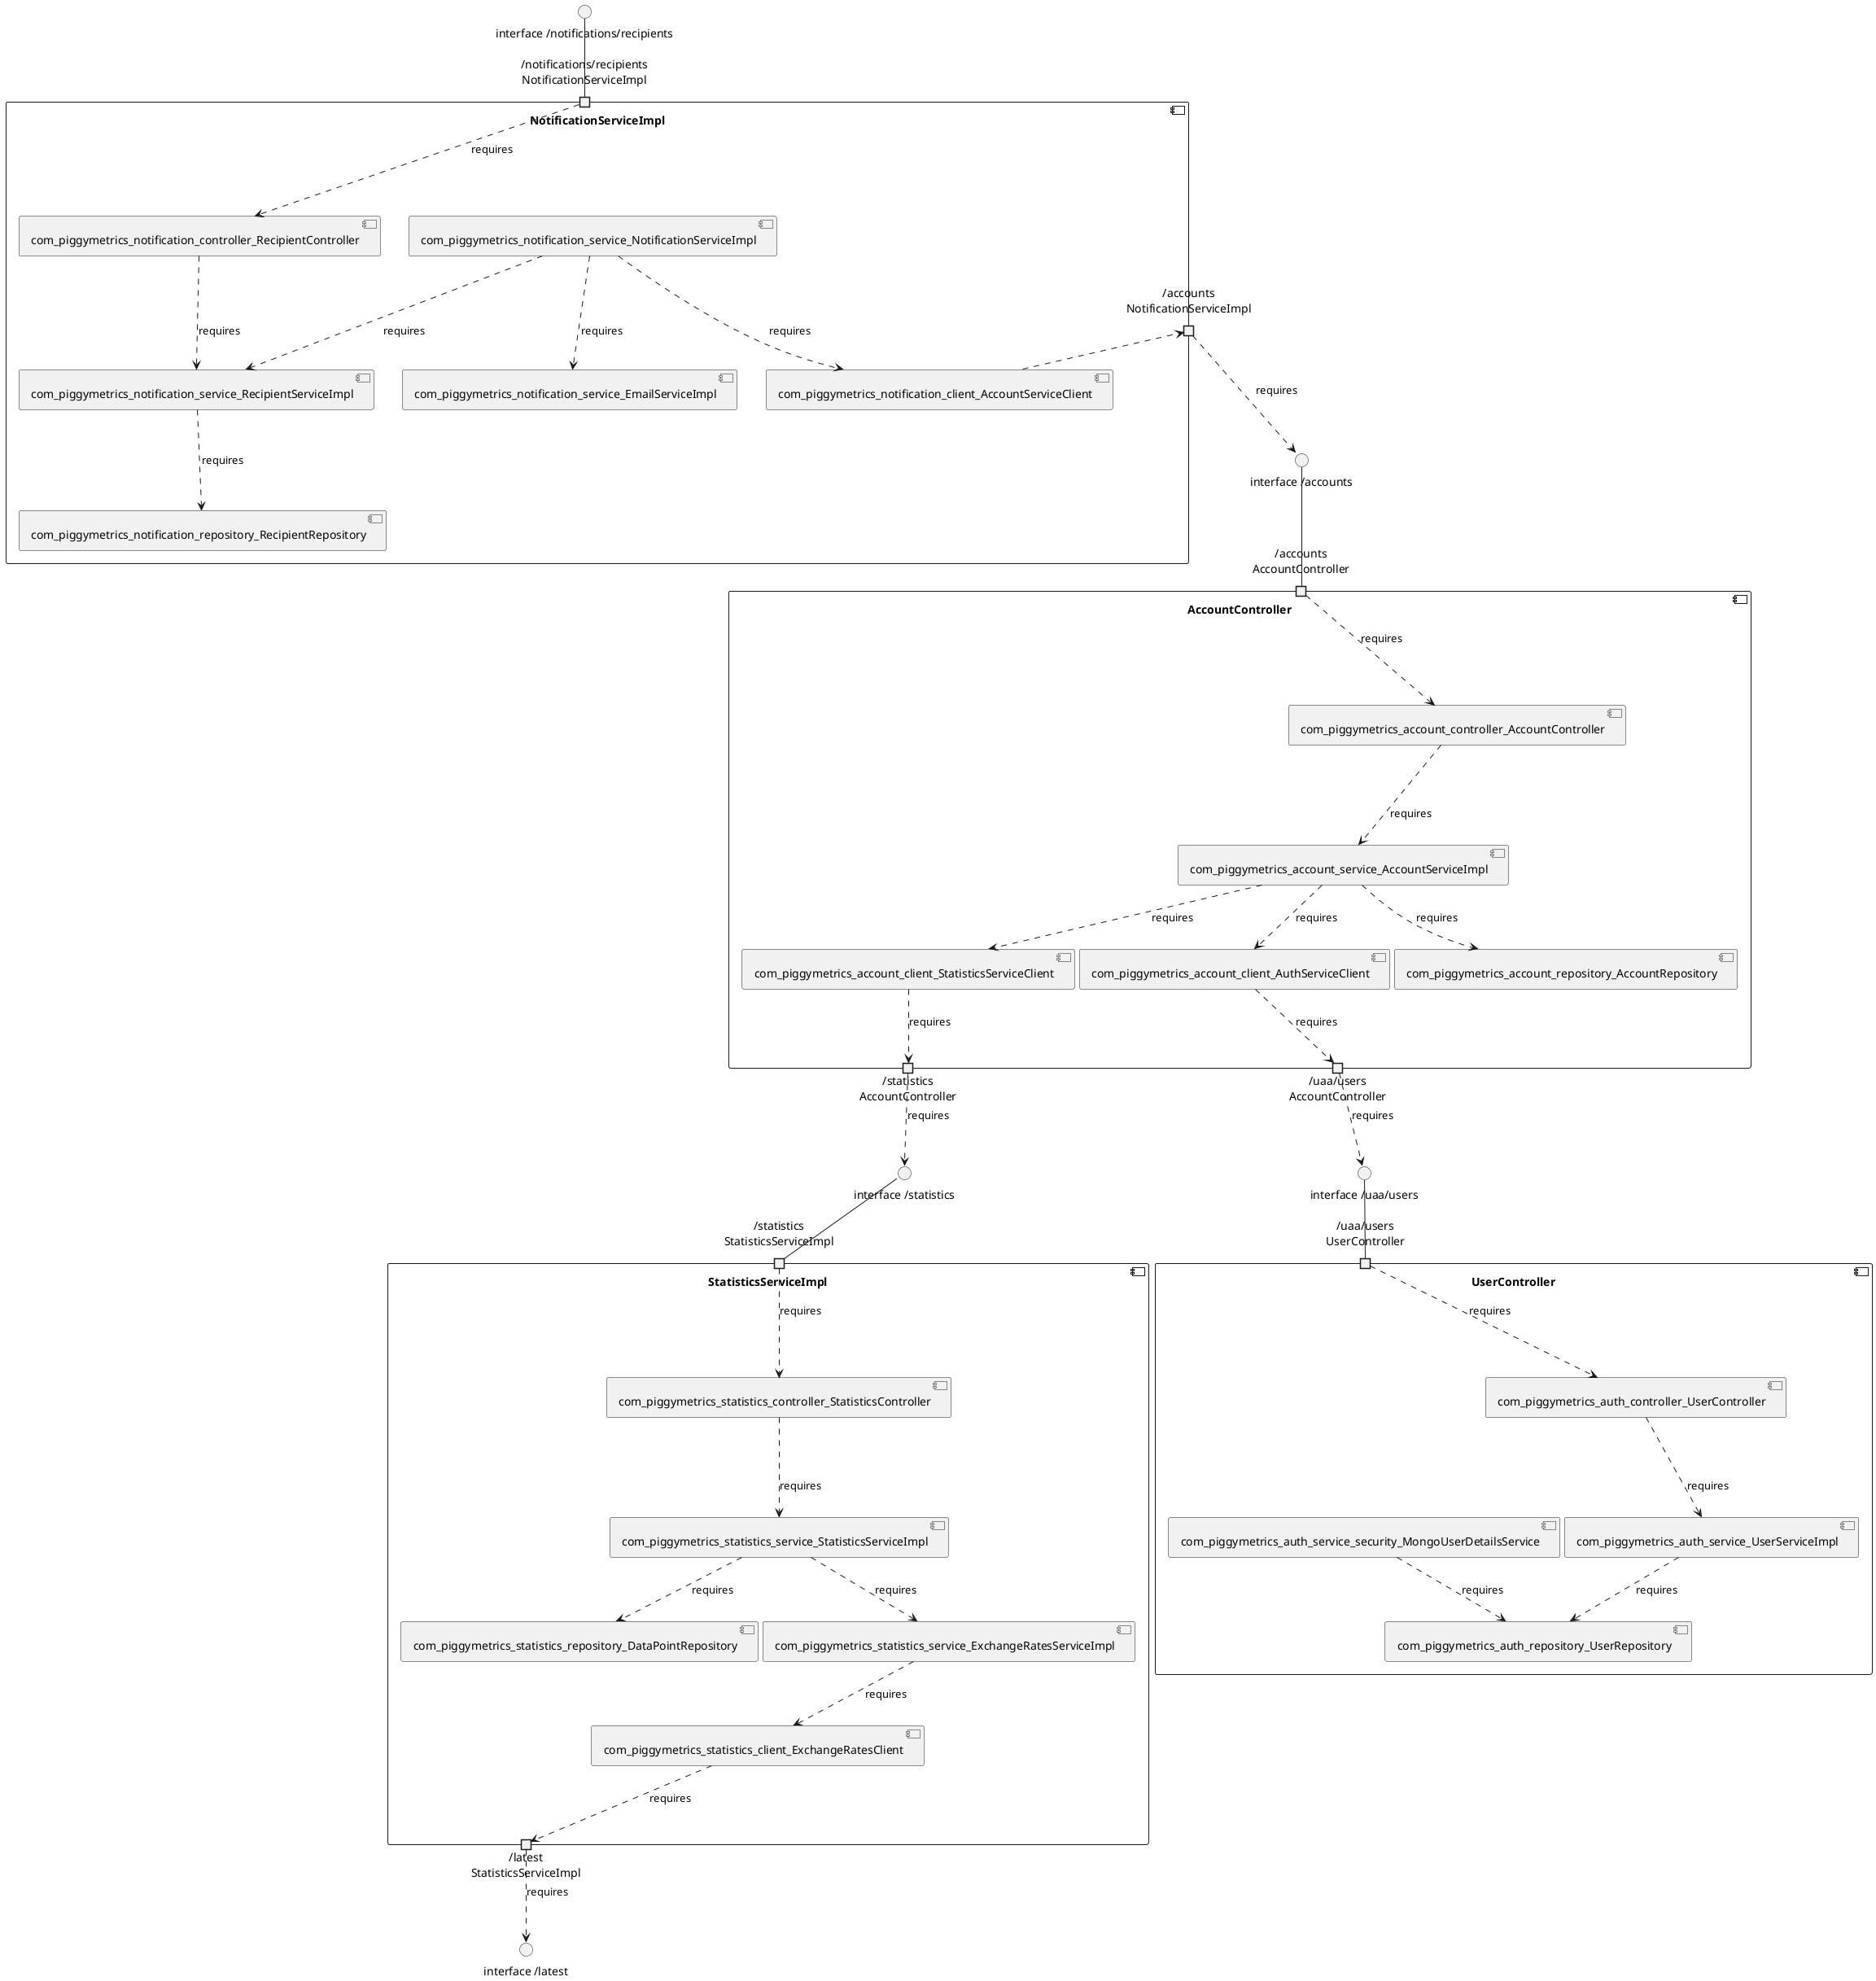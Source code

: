 @startuml
skinparam fixCircleLabelOverlapping true
component "AccountController\n\n\n\n\n\n" {
[com_piggymetrics_account_client_StatisticsServiceClient]
[com_piggymetrics_account_repository_AccountRepository]
[com_piggymetrics_account_service_AccountServiceImpl]
[com_piggymetrics_account_client_AuthServiceClient]
[com_piggymetrics_account_controller_AccountController]
portin "/accounts\nAccountController"
portout "/statistics\nAccountController"
portout "/uaa/users\nAccountController"
[com_piggymetrics_account_service_AccountServiceImpl]..>[com_piggymetrics_account_client_AuthServiceClient] : requires
[com_piggymetrics_account_controller_AccountController]..>[com_piggymetrics_account_service_AccountServiceImpl] : requires
[com_piggymetrics_account_service_AccountServiceImpl]..>[com_piggymetrics_account_repository_AccountRepository] : requires
[com_piggymetrics_account_service_AccountServiceImpl]..>[com_piggymetrics_account_client_StatisticsServiceClient] : requires
"/accounts\nAccountController"..>[com_piggymetrics_account_controller_AccountController] : requires
[com_piggymetrics_account_client_AuthServiceClient]..>"/uaa/users\nAccountController" : requires
[com_piggymetrics_account_client_StatisticsServiceClient]..>"/statistics\nAccountController" : requires
}
"interface /accounts"--"/accounts\nAccountController"
"/uaa/users\nAccountController"..>"interface /uaa/users" : requires
"/statistics\nAccountController"..>"interface /statistics" : requires
component "NotificationServiceImpl\n\n\n\n\n\n" {
[com_piggymetrics_notification_controller_RecipientController]
[com_piggymetrics_notification_client_AccountServiceClient]
[com_piggymetrics_notification_service_RecipientServiceImpl]
[com_piggymetrics_notification_service_NotificationServiceImpl]
[com_piggymetrics_notification_service_EmailServiceImpl]
[com_piggymetrics_notification_repository_RecipientRepository]
portin "/notifications/recipients\nNotificationServiceImpl"
portout "/accounts\nNotificationServiceImpl"
[com_piggymetrics_notification_service_NotificationServiceImpl]..>[com_piggymetrics_notification_service_EmailServiceImpl] : requires
[com_piggymetrics_notification_controller_RecipientController]..>[com_piggymetrics_notification_service_RecipientServiceImpl] : requires
[com_piggymetrics_notification_service_NotificationServiceImpl]..>[com_piggymetrics_notification_service_RecipientServiceImpl] : requires
[com_piggymetrics_notification_service_NotificationServiceImpl]..>[com_piggymetrics_notification_client_AccountServiceClient] : requires
[com_piggymetrics_notification_service_RecipientServiceImpl]..>[com_piggymetrics_notification_repository_RecipientRepository] : requires
"/notifications/recipients\nNotificationServiceImpl"..>[com_piggymetrics_notification_controller_RecipientController] : requires
[com_piggymetrics_notification_client_AccountServiceClient]..>"/accounts\nNotificationServiceImpl" : requires
}
"interface /notifications/recipients"--"/notifications/recipients\nNotificationServiceImpl"
"/accounts\nNotificationServiceImpl"..>"interface /accounts" : requires
component "StatisticsServiceImpl\n\n\n\n\n\n" {
[com_piggymetrics_statistics_repository_DataPointRepository]
[com_piggymetrics_statistics_client_ExchangeRatesClient]
[com_piggymetrics_statistics_controller_StatisticsController]
[com_piggymetrics_statistics_service_StatisticsServiceImpl]
[com_piggymetrics_statistics_service_ExchangeRatesServiceImpl]
portin "/statistics\nStatisticsServiceImpl"
portout "/latest\nStatisticsServiceImpl"
[com_piggymetrics_statistics_service_StatisticsServiceImpl]..>[com_piggymetrics_statistics_service_ExchangeRatesServiceImpl] : requires
[com_piggymetrics_statistics_service_ExchangeRatesServiceImpl]..>[com_piggymetrics_statistics_client_ExchangeRatesClient] : requires
[com_piggymetrics_statistics_controller_StatisticsController]..>[com_piggymetrics_statistics_service_StatisticsServiceImpl] : requires
[com_piggymetrics_statistics_service_StatisticsServiceImpl]..>[com_piggymetrics_statistics_repository_DataPointRepository] : requires
"/statistics\nStatisticsServiceImpl"..>[com_piggymetrics_statistics_controller_StatisticsController] : requires
[com_piggymetrics_statistics_client_ExchangeRatesClient]..>"/latest\nStatisticsServiceImpl" : requires
}
"interface /statistics"--"/statistics\nStatisticsServiceImpl"
"/latest\nStatisticsServiceImpl"..>"interface /latest" : requires
component "UserController\n\n\n\n\n\n" {
[com_piggymetrics_auth_controller_UserController]
[com_piggymetrics_auth_service_UserServiceImpl]
[com_piggymetrics_auth_service_security_MongoUserDetailsService]
[com_piggymetrics_auth_repository_UserRepository]
portin "/uaa/users\nUserController"
[com_piggymetrics_auth_service_UserServiceImpl]..>[com_piggymetrics_auth_repository_UserRepository] : requires
[com_piggymetrics_auth_service_security_MongoUserDetailsService]..>[com_piggymetrics_auth_repository_UserRepository] : requires
[com_piggymetrics_auth_controller_UserController]..>[com_piggymetrics_auth_service_UserServiceImpl] : requires
"/uaa/users\nUserController"..>[com_piggymetrics_auth_controller_UserController] : requires
}
"interface /uaa/users"--"/uaa/users\nUserController"

@enduml

